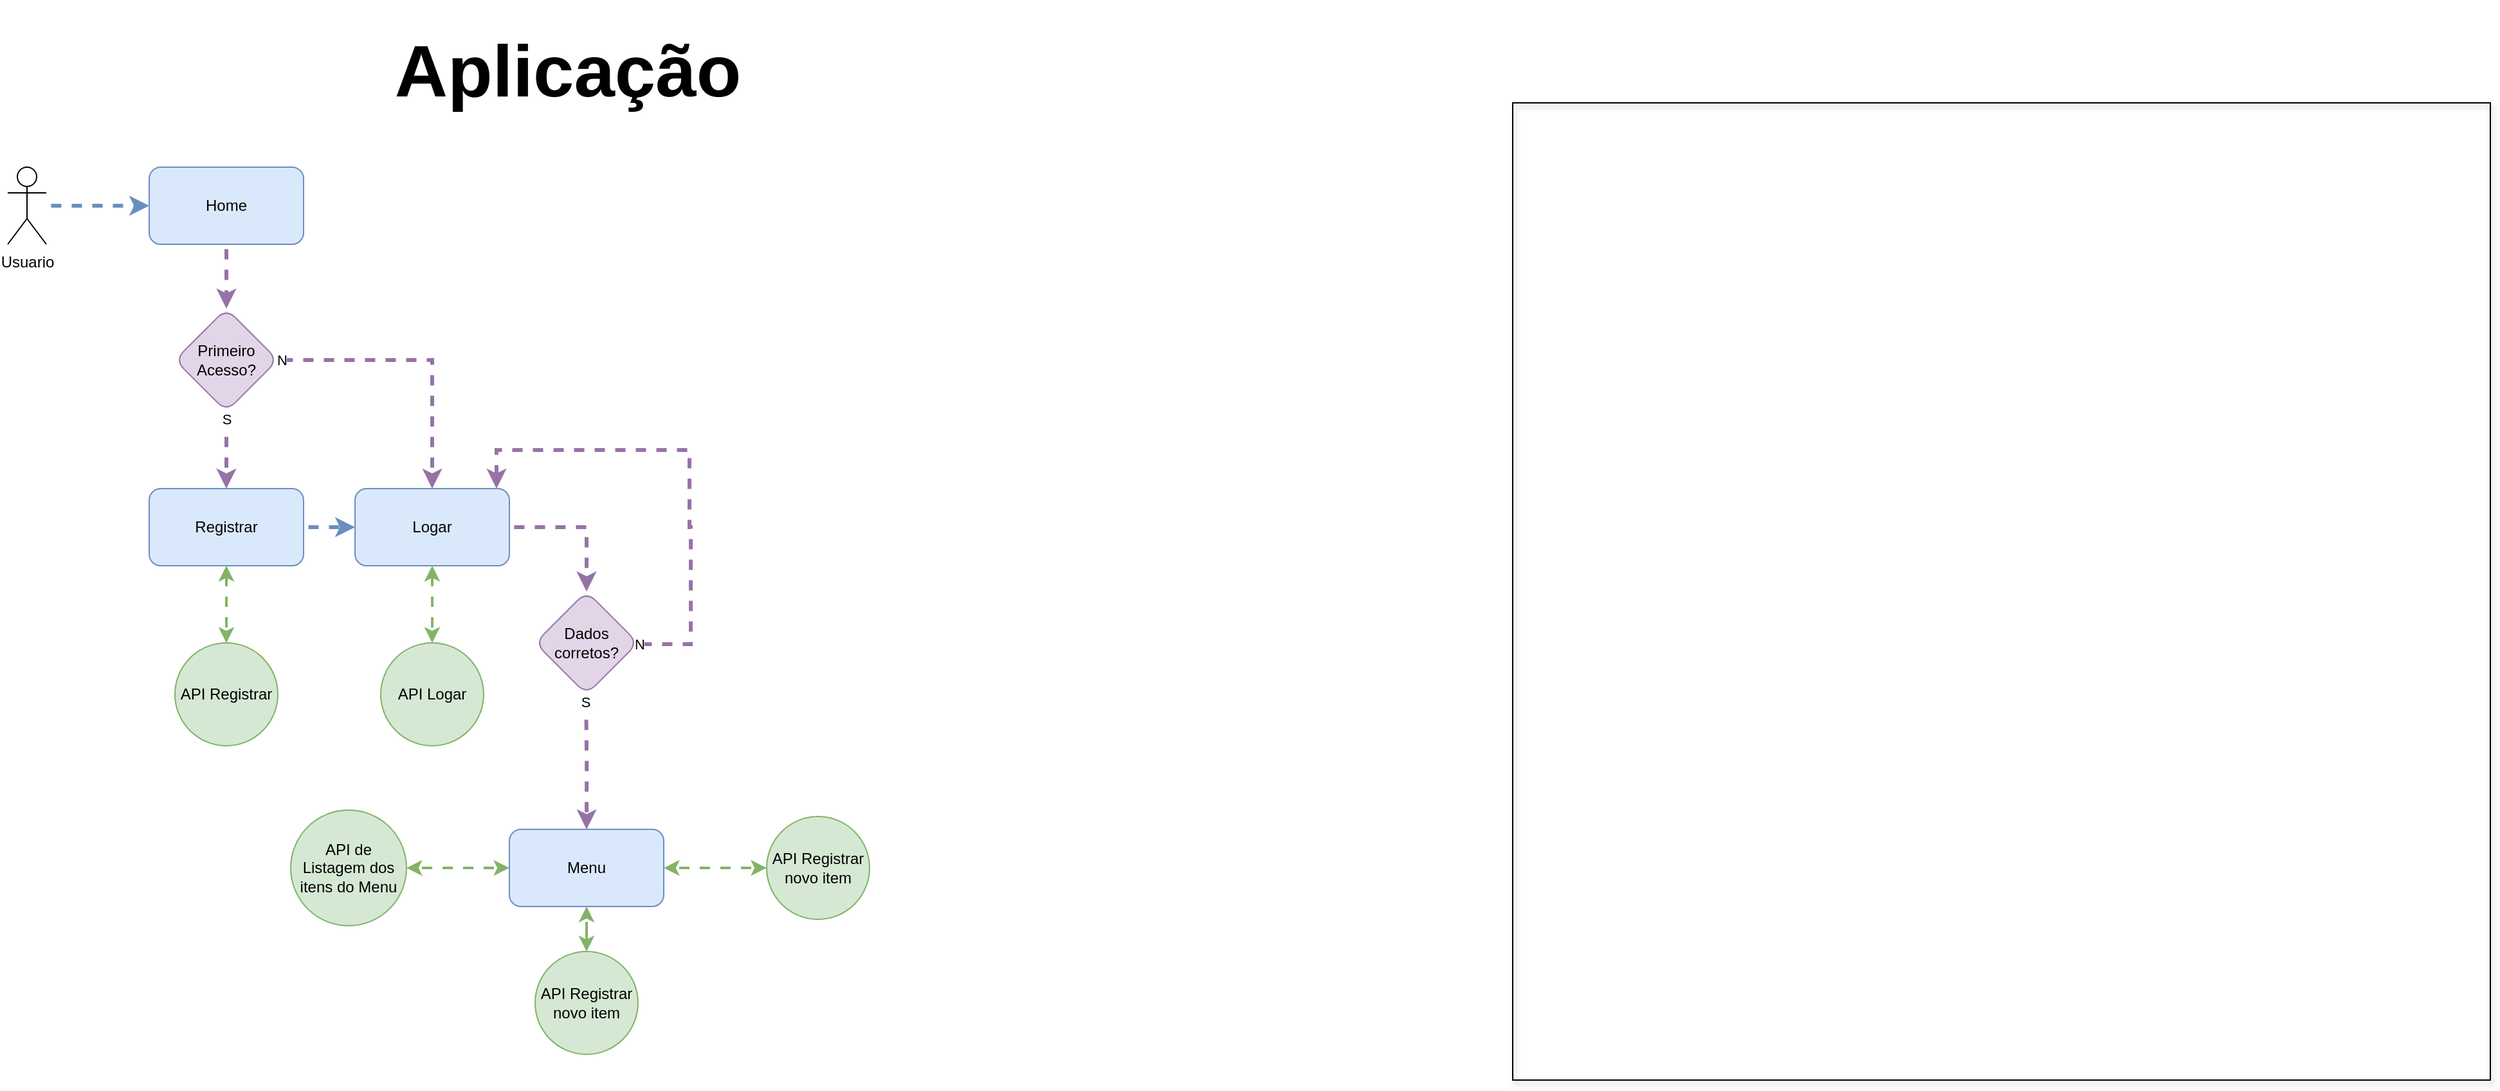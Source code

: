 <mxfile version="24.0.6" type="github">
  <diagram id="SPNSxIEnbE4rGij_XJni" name="Página-1">
    <mxGraphModel dx="1932" dy="627" grid="1" gridSize="10" guides="1" tooltips="1" connect="1" arrows="1" fold="1" page="1" pageScale="1" pageWidth="827" pageHeight="1169" background="none" math="0" shadow="0">
      <root>
        <mxCell id="0" />
        <mxCell id="1" parent="0" />
        <mxCell id="y_n4Y0-uSLIjDfCYiDJm-6" value="" style="whiteSpace=wrap;html=1;aspect=fixed;fillColor=none;strokeColor=default;glass=1;shadow=1;" parent="1" vertex="1">
          <mxGeometry x="1170" y="180" width="760" height="760" as="geometry" />
        </mxCell>
        <mxCell id="y_n4Y0-uSLIjDfCYiDJm-10" style="edgeStyle=orthogonalEdgeStyle;rounded=0;orthogonalLoop=1;jettySize=auto;html=1;fillColor=#dae8fc;strokeColor=#6c8ebf;strokeWidth=3;flowAnimation=1;" parent="1" source="y_n4Y0-uSLIjDfCYiDJm-1" target="y_n4Y0-uSLIjDfCYiDJm-8" edge="1">
          <mxGeometry relative="1" as="geometry" />
        </mxCell>
        <mxCell id="y_n4Y0-uSLIjDfCYiDJm-1" value="Usuario" style="shape=umlActor;verticalLabelPosition=bottom;verticalAlign=top;html=1;outlineConnect=0;" parent="1" vertex="1">
          <mxGeometry y="230" width="30" height="60" as="geometry" />
        </mxCell>
        <mxCell id="y_n4Y0-uSLIjDfCYiDJm-7" value="&lt;h1&gt;&lt;font style=&quot;font-size: 57px;&quot;&gt;Aplicação&lt;/font&gt;&lt;/h1&gt;" style="text;html=1;align=center;verticalAlign=middle;resizable=0;points=[];autosize=1;strokeColor=none;fillColor=none;" parent="1" vertex="1">
          <mxGeometry x="290" y="100" width="290" height="110" as="geometry" />
        </mxCell>
        <mxCell id="qOq36qgV_aA-appTDX9U-49" value="" style="edgeStyle=orthogonalEdgeStyle;rounded=0;orthogonalLoop=1;jettySize=auto;html=1;fillColor=#e1d5e7;strokeColor=#9673a6;strokeWidth=3;flowAnimation=1;" edge="1" parent="1" source="y_n4Y0-uSLIjDfCYiDJm-8" target="qOq36qgV_aA-appTDX9U-48">
          <mxGeometry relative="1" as="geometry" />
        </mxCell>
        <mxCell id="y_n4Y0-uSLIjDfCYiDJm-8" value="Home" style="rounded=1;whiteSpace=wrap;html=1;fillColor=#dae8fc;strokeColor=#6c8ebf;" parent="1" vertex="1">
          <mxGeometry x="110" y="230" width="120" height="60" as="geometry" />
        </mxCell>
        <mxCell id="qOq36qgV_aA-appTDX9U-1" value="Registrar" style="whiteSpace=wrap;html=1;rounded=1;fillColor=#dae8fc;strokeColor=#6c8ebf;" vertex="1" parent="1">
          <mxGeometry x="110" y="480" width="120" height="60" as="geometry" />
        </mxCell>
        <mxCell id="qOq36qgV_aA-appTDX9U-11" value="API Registrar" style="ellipse;whiteSpace=wrap;html=1;aspect=fixed;fillColor=#d5e8d4;strokeColor=#82b366;" vertex="1" parent="1">
          <mxGeometry x="130" y="600" width="80" height="80" as="geometry" />
        </mxCell>
        <mxCell id="qOq36qgV_aA-appTDX9U-70" value="" style="edgeStyle=orthogonalEdgeStyle;rounded=0;orthogonalLoop=1;jettySize=auto;html=1;fillColor=#e1d5e7;strokeColor=#9673a6;strokeWidth=3;exitX=1;exitY=0.5;exitDx=0;exitDy=0;flowAnimation=1;" edge="1" parent="1" source="qOq36qgV_aA-appTDX9U-17" target="qOq36qgV_aA-appTDX9U-69">
          <mxGeometry relative="1" as="geometry">
            <mxPoint x="390" y="509.94" as="sourcePoint" />
            <mxPoint x="450.03" y="560.0" as="targetPoint" />
            <Array as="points">
              <mxPoint x="450" y="510" />
            </Array>
          </mxGeometry>
        </mxCell>
        <mxCell id="qOq36qgV_aA-appTDX9U-17" value="Logar" style="whiteSpace=wrap;html=1;fillColor=#dae8fc;strokeColor=#6c8ebf;rounded=1;" vertex="1" parent="1">
          <mxGeometry x="270" y="480" width="120" height="60" as="geometry" />
        </mxCell>
        <mxCell id="qOq36qgV_aA-appTDX9U-19" value="API Logar" style="ellipse;whiteSpace=wrap;html=1;aspect=fixed;fillColor=#d5e8d4;strokeColor=#82b366;" vertex="1" parent="1">
          <mxGeometry x="290" y="600" width="80" height="80" as="geometry" />
        </mxCell>
        <mxCell id="qOq36qgV_aA-appTDX9U-22" value="" style="endArrow=classic;startArrow=classic;html=1;rounded=0;entryX=0.5;entryY=1;entryDx=0;entryDy=0;fillColor=#d5e8d4;strokeColor=#82b366;strokeWidth=2;edgeStyle=elbowEdgeStyle;flowAnimation=1;" edge="1" parent="1" source="qOq36qgV_aA-appTDX9U-19" target="qOq36qgV_aA-appTDX9U-17">
          <mxGeometry width="50" height="50" relative="1" as="geometry">
            <mxPoint x="340" y="694.97" as="sourcePoint" />
            <mxPoint x="384" y="644.97" as="targetPoint" />
          </mxGeometry>
        </mxCell>
        <mxCell id="qOq36qgV_aA-appTDX9U-23" value="" style="endArrow=classic;startArrow=classic;html=1;rounded=0;entryX=0.5;entryY=1;entryDx=0;entryDy=0;exitX=0.5;exitY=0;exitDx=0;exitDy=0;strokeWidth=2;fillColor=#d5e8d4;strokeColor=#82b366;flowAnimation=1;" edge="1" parent="1" source="qOq36qgV_aA-appTDX9U-11" target="qOq36qgV_aA-appTDX9U-1">
          <mxGeometry width="50" height="50" relative="1" as="geometry">
            <mxPoint x="169.83" y="694.97" as="sourcePoint" />
            <mxPoint x="169.83" y="644.97" as="targetPoint" />
            <Array as="points" />
          </mxGeometry>
        </mxCell>
        <mxCell id="qOq36qgV_aA-appTDX9U-27" value="" style="edgeStyle=orthogonalEdgeStyle;rounded=0;orthogonalLoop=1;jettySize=auto;html=1;strokeWidth=3;fillColor=#dae8fc;strokeColor=#6c8ebf;exitX=1;exitY=0.5;exitDx=0;exitDy=0;entryX=0;entryY=0.5;entryDx=0;entryDy=0;flowAnimation=1;" edge="1" parent="1" source="qOq36qgV_aA-appTDX9U-1" target="qOq36qgV_aA-appTDX9U-17">
          <mxGeometry relative="1" as="geometry">
            <mxPoint x="280" y="615" as="sourcePoint" />
            <mxPoint x="230" y="615" as="targetPoint" />
          </mxGeometry>
        </mxCell>
        <mxCell id="qOq36qgV_aA-appTDX9U-36" value="" style="rounded=0;orthogonalLoop=1;jettySize=auto;html=1;startArrow=classic;startFill=1;fillColor=#d5e8d4;strokeColor=#82b366;strokeWidth=2;flowAnimation=1;" edge="1" parent="1" source="qOq36qgV_aA-appTDX9U-33" target="qOq36qgV_aA-appTDX9U-35">
          <mxGeometry relative="1" as="geometry" />
        </mxCell>
        <mxCell id="qOq36qgV_aA-appTDX9U-38" value="" style="edgeStyle=orthogonalEdgeStyle;rounded=0;orthogonalLoop=1;jettySize=auto;html=1;fillColor=#d5e8d4;strokeColor=#82b366;strokeWidth=2;startArrow=classic;startFill=1;flowAnimation=1;" edge="1" parent="1" source="qOq36qgV_aA-appTDX9U-33" target="qOq36qgV_aA-appTDX9U-37">
          <mxGeometry relative="1" as="geometry" />
        </mxCell>
        <mxCell id="qOq36qgV_aA-appTDX9U-33" value="Menu" style="whiteSpace=wrap;html=1;fillColor=#dae8fc;strokeColor=#6c8ebf;rounded=1;" vertex="1" parent="1">
          <mxGeometry x="390" y="745" width="120" height="60" as="geometry" />
        </mxCell>
        <mxCell id="qOq36qgV_aA-appTDX9U-35" value="API de Listagem dos itens do Menu" style="ellipse;whiteSpace=wrap;html=1;fillColor=#d5e8d4;strokeColor=#82b366;rounded=1;" vertex="1" parent="1">
          <mxGeometry x="220" y="730" width="90" height="90" as="geometry" />
        </mxCell>
        <mxCell id="qOq36qgV_aA-appTDX9U-37" value="API Registrar novo item" style="ellipse;whiteSpace=wrap;html=1;fillColor=#d5e8d4;strokeColor=#82b366;rounded=1;" vertex="1" parent="1">
          <mxGeometry x="410" y="840" width="80" height="80" as="geometry" />
        </mxCell>
        <mxCell id="qOq36qgV_aA-appTDX9U-40" value="" style="edgeStyle=orthogonalEdgeStyle;rounded=0;orthogonalLoop=1;jettySize=auto;html=1;fillColor=#d5e8d4;strokeColor=#82b366;strokeWidth=2;startArrow=classic;startFill=1;exitX=1;exitY=0.5;exitDx=0;exitDy=0;flowAnimation=1;" edge="1" parent="1" target="qOq36qgV_aA-appTDX9U-41" source="qOq36qgV_aA-appTDX9U-33">
          <mxGeometry relative="1" as="geometry">
            <mxPoint x="500" y="760.015" as="sourcePoint" />
          </mxGeometry>
        </mxCell>
        <mxCell id="qOq36qgV_aA-appTDX9U-41" value="API Registrar novo item" style="ellipse;whiteSpace=wrap;html=1;fillColor=#d5e8d4;strokeColor=#82b366;rounded=1;" vertex="1" parent="1">
          <mxGeometry x="590" y="735" width="80" height="80" as="geometry" />
        </mxCell>
        <mxCell id="qOq36qgV_aA-appTDX9U-63" style="edgeStyle=orthogonalEdgeStyle;rounded=0;orthogonalLoop=1;jettySize=auto;html=1;exitX=0.5;exitY=1;exitDx=0;exitDy=0;fillColor=#e1d5e7;strokeColor=#9673a6;strokeWidth=3;flowAnimation=1;" edge="1" parent="1" source="qOq36qgV_aA-appTDX9U-48" target="qOq36qgV_aA-appTDX9U-1">
          <mxGeometry relative="1" as="geometry">
            <mxPoint x="191" y="420" as="sourcePoint" />
          </mxGeometry>
        </mxCell>
        <mxCell id="qOq36qgV_aA-appTDX9U-65" value="S" style="edgeLabel;html=1;align=center;verticalAlign=middle;resizable=0;points=[];labelBorderColor=none;" vertex="1" connectable="0" parent="qOq36qgV_aA-appTDX9U-63">
          <mxGeometry x="-0.797" y="-2" relative="1" as="geometry">
            <mxPoint x="2" as="offset" />
          </mxGeometry>
        </mxCell>
        <mxCell id="qOq36qgV_aA-appTDX9U-64" style="edgeStyle=orthogonalEdgeStyle;rounded=0;orthogonalLoop=1;jettySize=auto;html=1;fillColor=#e1d5e7;strokeColor=#9673a6;strokeWidth=3;flowAnimation=1;" edge="1" parent="1" source="qOq36qgV_aA-appTDX9U-48" target="qOq36qgV_aA-appTDX9U-17">
          <mxGeometry relative="1" as="geometry">
            <mxPoint x="231" y="380" as="sourcePoint" />
          </mxGeometry>
        </mxCell>
        <mxCell id="qOq36qgV_aA-appTDX9U-67" value="N" style="edgeLabel;html=1;align=center;verticalAlign=middle;resizable=0;points=[];" vertex="1" connectable="0" parent="qOq36qgV_aA-appTDX9U-64">
          <mxGeometry x="-0.938" relative="1" as="geometry">
            <mxPoint x="-4" as="offset" />
          </mxGeometry>
        </mxCell>
        <mxCell id="qOq36qgV_aA-appTDX9U-48" value="Primeiro Acesso?" style="rhombus;whiteSpace=wrap;html=1;fillColor=#e1d5e7;strokeColor=#9673a6;rounded=1;" vertex="1" parent="1">
          <mxGeometry x="130" y="340" width="80" height="80" as="geometry" />
        </mxCell>
        <mxCell id="qOq36qgV_aA-appTDX9U-68" style="edgeStyle=orthogonalEdgeStyle;rounded=0;orthogonalLoop=1;jettySize=auto;html=1;exitX=0.5;exitY=1;exitDx=0;exitDy=0;flowAnimation=1;" edge="1" parent="1" source="qOq36qgV_aA-appTDX9U-48" target="qOq36qgV_aA-appTDX9U-48">
          <mxGeometry relative="1" as="geometry" />
        </mxCell>
        <mxCell id="qOq36qgV_aA-appTDX9U-69" value="Dados corretos?" style="rhombus;whiteSpace=wrap;html=1;fillColor=#e1d5e7;strokeColor=#9673a6;rounded=1;" vertex="1" parent="1">
          <mxGeometry x="410" y="560" width="80" height="80" as="geometry" />
        </mxCell>
        <mxCell id="qOq36qgV_aA-appTDX9U-71" style="edgeStyle=orthogonalEdgeStyle;rounded=0;orthogonalLoop=1;jettySize=auto;html=1;fillColor=#e1d5e7;strokeColor=#9673a6;strokeWidth=3;flowAnimation=1;" edge="1" parent="1" target="qOq36qgV_aA-appTDX9U-17">
          <mxGeometry relative="1" as="geometry">
            <mxPoint x="490" y="600" as="sourcePoint" />
            <mxPoint x="450" y="510" as="targetPoint" />
            <Array as="points">
              <mxPoint x="490" y="601" />
              <mxPoint x="531" y="601" />
              <mxPoint x="531" y="510" />
              <mxPoint x="530" y="510" />
              <mxPoint x="530" y="450" />
              <mxPoint x="380" y="450" />
            </Array>
          </mxGeometry>
        </mxCell>
        <mxCell id="qOq36qgV_aA-appTDX9U-72" value="N" style="edgeLabel;html=1;align=center;verticalAlign=middle;resizable=0;points=[];" vertex="1" connectable="0" parent="qOq36qgV_aA-appTDX9U-71">
          <mxGeometry x="-0.938" relative="1" as="geometry">
            <mxPoint x="-10" as="offset" />
          </mxGeometry>
        </mxCell>
        <mxCell id="qOq36qgV_aA-appTDX9U-73" style="edgeStyle=orthogonalEdgeStyle;rounded=0;orthogonalLoop=1;jettySize=auto;html=1;exitX=0.5;exitY=1;exitDx=0;exitDy=0;fillColor=#e1d5e7;strokeColor=#9673a6;strokeWidth=3;flowAnimation=1;" edge="1" parent="1" target="qOq36qgV_aA-appTDX9U-33">
          <mxGeometry relative="1" as="geometry">
            <mxPoint x="449.57" y="640" as="sourcePoint" />
            <mxPoint x="449.57" y="700" as="targetPoint" />
          </mxGeometry>
        </mxCell>
        <mxCell id="qOq36qgV_aA-appTDX9U-74" value="S" style="edgeLabel;html=1;align=center;verticalAlign=middle;resizable=0;points=[];labelBorderColor=none;" vertex="1" connectable="0" parent="qOq36qgV_aA-appTDX9U-73">
          <mxGeometry x="-0.797" y="-2" relative="1" as="geometry">
            <mxPoint x="1" y="-5" as="offset" />
          </mxGeometry>
        </mxCell>
      </root>
    </mxGraphModel>
  </diagram>
</mxfile>
